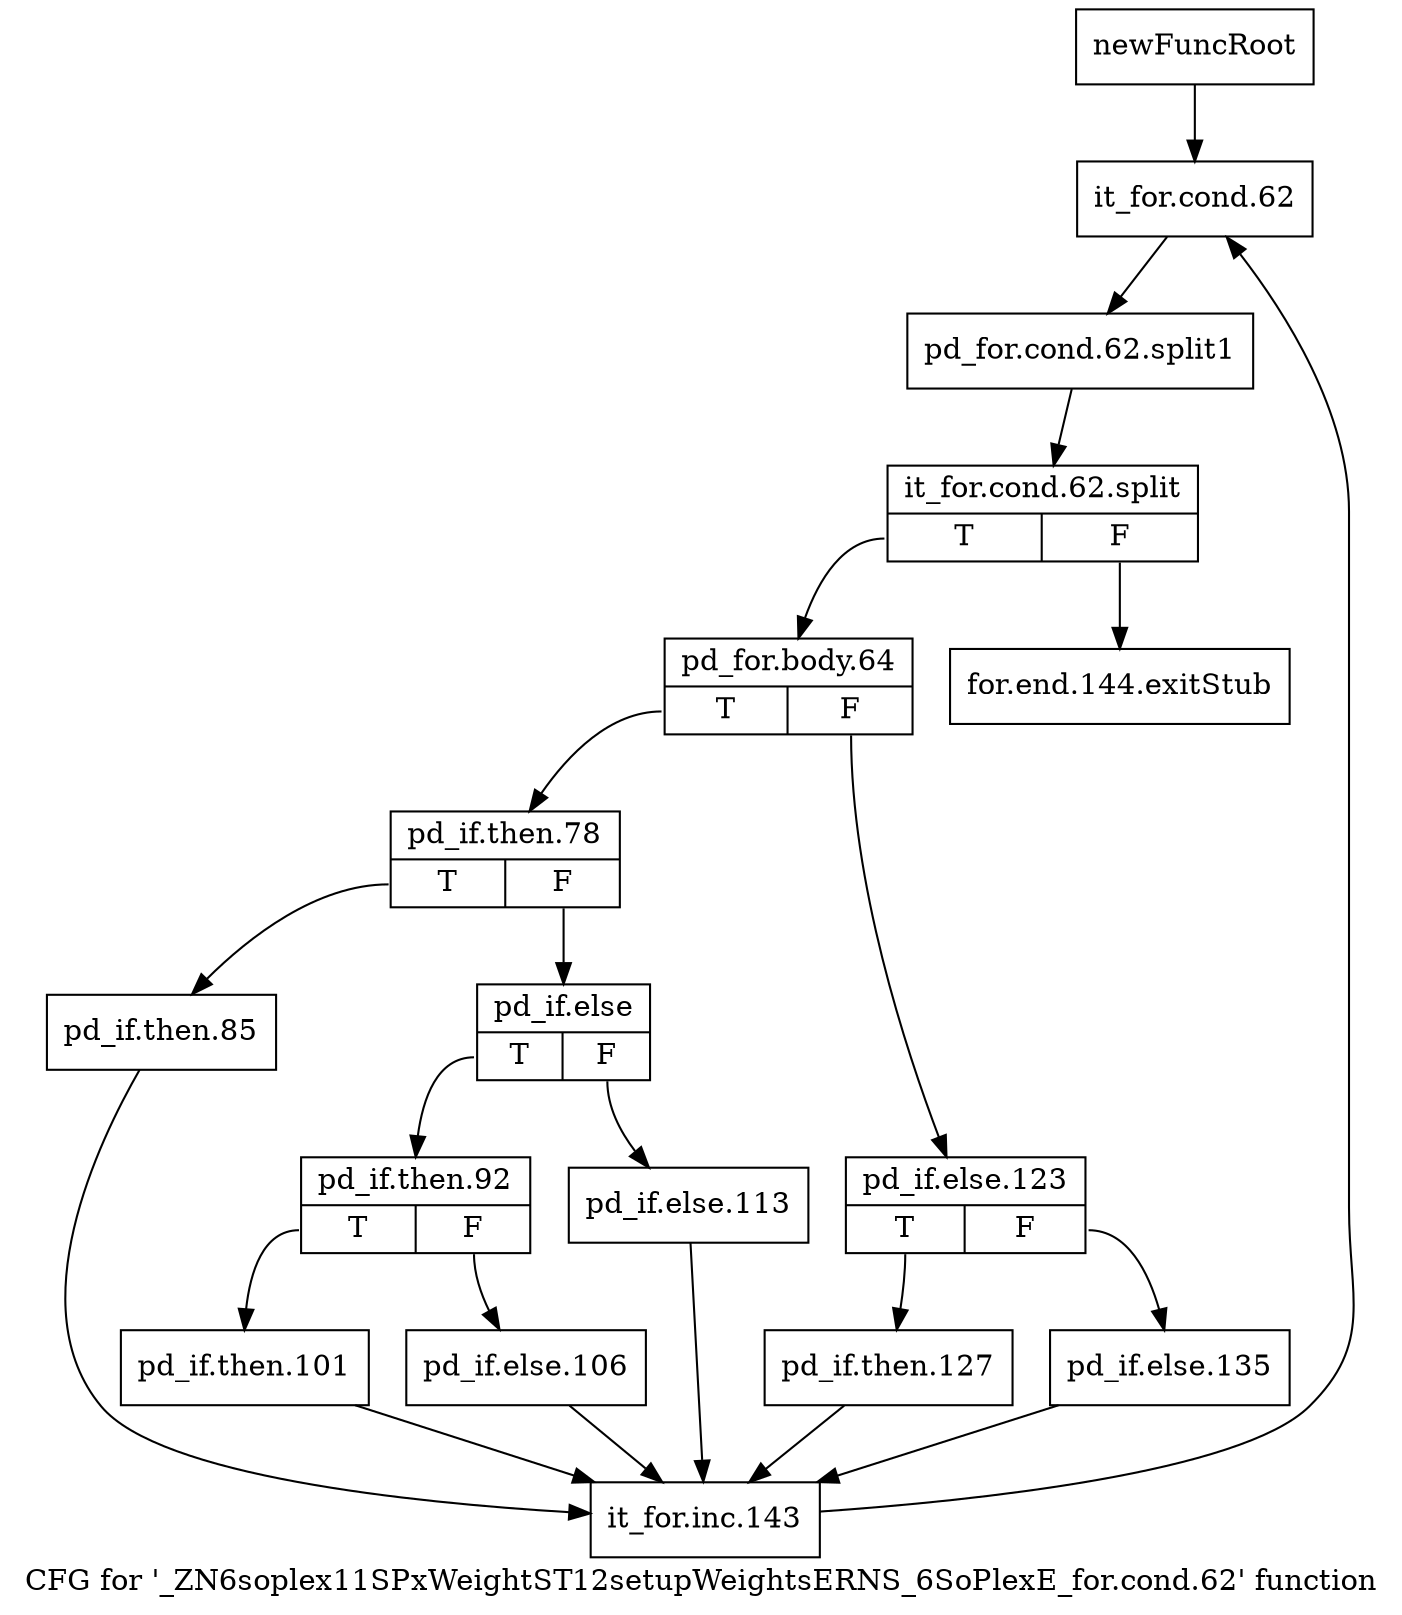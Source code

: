 digraph "CFG for '_ZN6soplex11SPxWeightST12setupWeightsERNS_6SoPlexE_for.cond.62' function" {
	label="CFG for '_ZN6soplex11SPxWeightST12setupWeightsERNS_6SoPlexE_for.cond.62' function";

	Node0x2b226f0 [shape=record,label="{newFuncRoot}"];
	Node0x2b226f0 -> Node0x2b22790;
	Node0x2b22740 [shape=record,label="{for.end.144.exitStub}"];
	Node0x2b22790 [shape=record,label="{it_for.cond.62}"];
	Node0x2b22790 -> Node0x357a2d0;
	Node0x357a2d0 [shape=record,label="{pd_for.cond.62.split1}"];
	Node0x357a2d0 -> Node0x3545ea0;
	Node0x3545ea0 [shape=record,label="{it_for.cond.62.split|{<s0>T|<s1>F}}"];
	Node0x3545ea0:s0 -> Node0x2b227e0;
	Node0x3545ea0:s1 -> Node0x2b22740;
	Node0x2b227e0 [shape=record,label="{pd_for.body.64|{<s0>T|<s1>F}}"];
	Node0x2b227e0:s0 -> Node0x2b22920;
	Node0x2b227e0:s1 -> Node0x2b22830;
	Node0x2b22830 [shape=record,label="{pd_if.else.123|{<s0>T|<s1>F}}"];
	Node0x2b22830:s0 -> Node0x2b228d0;
	Node0x2b22830:s1 -> Node0x2b22880;
	Node0x2b22880 [shape=record,label="{pd_if.else.135}"];
	Node0x2b22880 -> Node0x2b22b50;
	Node0x2b228d0 [shape=record,label="{pd_if.then.127}"];
	Node0x2b228d0 -> Node0x2b22b50;
	Node0x2b22920 [shape=record,label="{pd_if.then.78|{<s0>T|<s1>F}}"];
	Node0x2b22920:s0 -> Node0x2b22b00;
	Node0x2b22920:s1 -> Node0x2b22970;
	Node0x2b22970 [shape=record,label="{pd_if.else|{<s0>T|<s1>F}}"];
	Node0x2b22970:s0 -> Node0x2b22a10;
	Node0x2b22970:s1 -> Node0x2b229c0;
	Node0x2b229c0 [shape=record,label="{pd_if.else.113}"];
	Node0x2b229c0 -> Node0x2b22b50;
	Node0x2b22a10 [shape=record,label="{pd_if.then.92|{<s0>T|<s1>F}}"];
	Node0x2b22a10:s0 -> Node0x2b22ab0;
	Node0x2b22a10:s1 -> Node0x2b22a60;
	Node0x2b22a60 [shape=record,label="{pd_if.else.106}"];
	Node0x2b22a60 -> Node0x2b22b50;
	Node0x2b22ab0 [shape=record,label="{pd_if.then.101}"];
	Node0x2b22ab0 -> Node0x2b22b50;
	Node0x2b22b00 [shape=record,label="{pd_if.then.85}"];
	Node0x2b22b00 -> Node0x2b22b50;
	Node0x2b22b50 [shape=record,label="{it_for.inc.143}"];
	Node0x2b22b50 -> Node0x2b22790;
}
